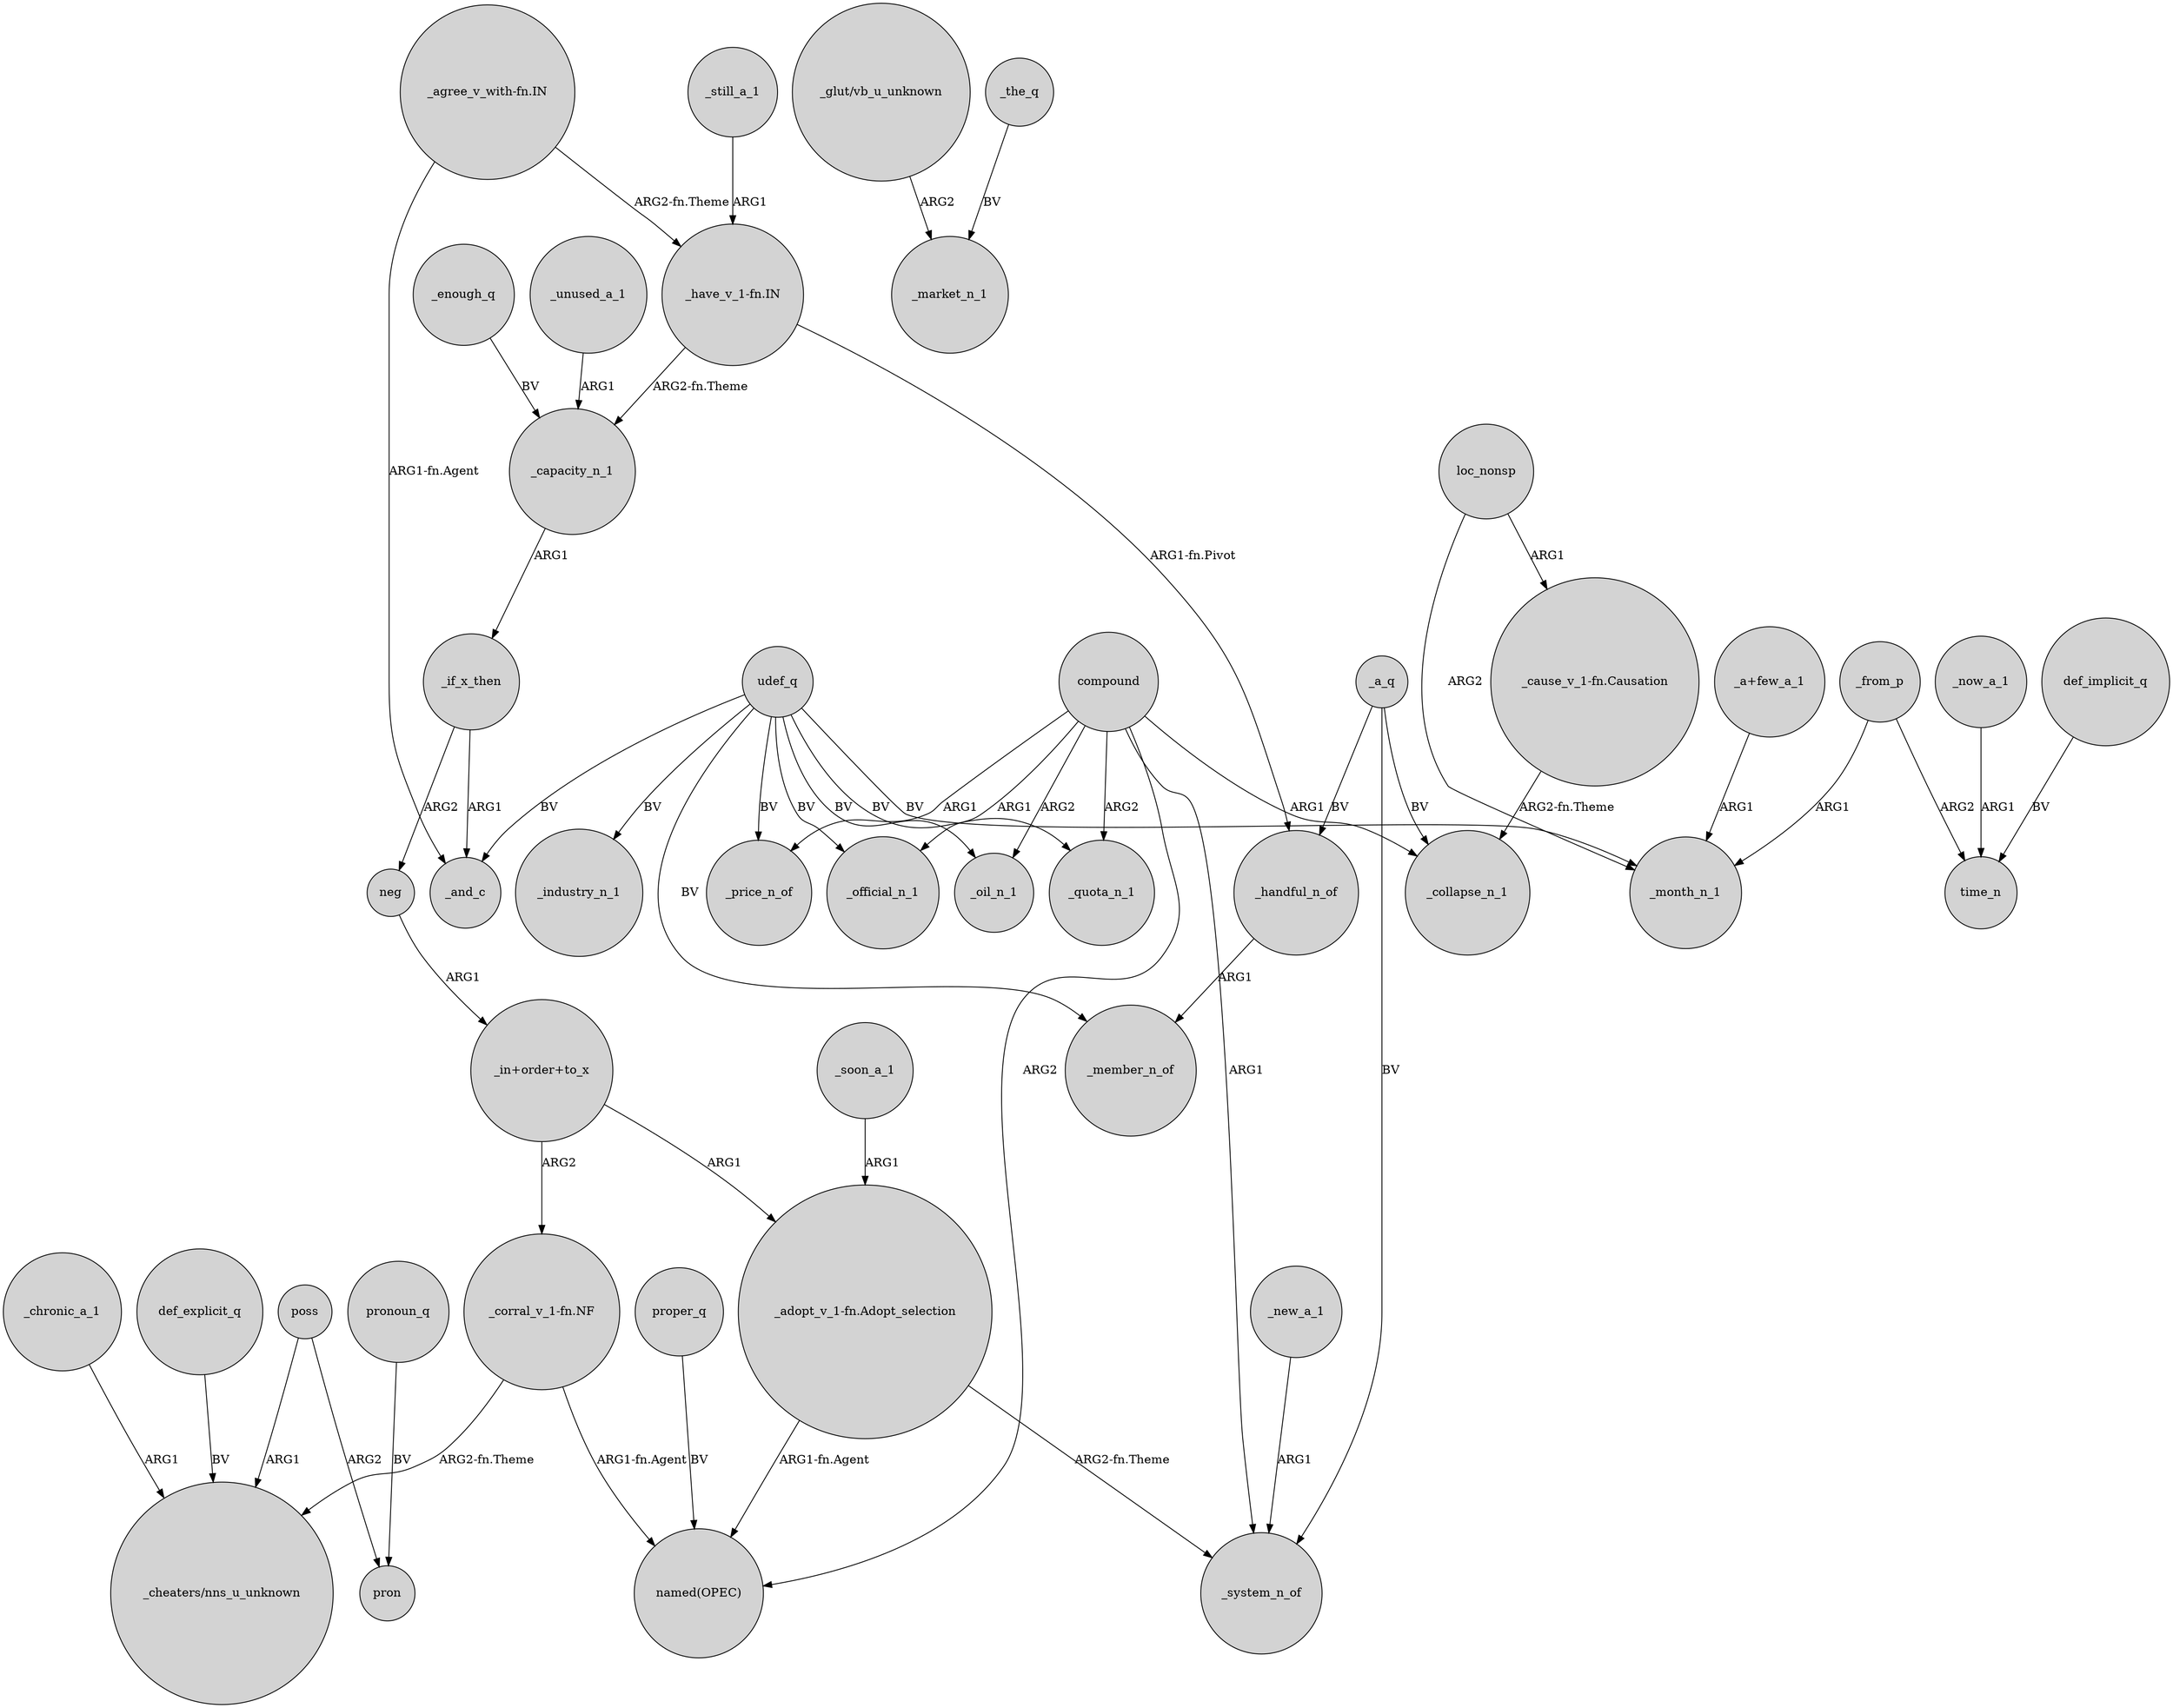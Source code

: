 digraph {
	node [shape=circle style=filled]
	_unused_a_1 -> _capacity_n_1 [label=ARG1]
	loc_nonsp -> "_cause_v_1-fn.Causation" [label=ARG1]
	def_explicit_q -> "_cheaters/nns_u_unknown" [label=BV]
	udef_q -> _price_n_of [label=BV]
	poss -> pron [label=ARG2]
	_capacity_n_1 -> _if_x_then [label=ARG1]
	"_agree_v_with-fn.IN" -> "_have_v_1-fn.IN" [label="ARG2-fn.Theme"]
	"_cause_v_1-fn.Causation" -> _collapse_n_1 [label="ARG2-fn.Theme"]
	"_have_v_1-fn.IN" -> _handful_n_of [label="ARG1-fn.Pivot"]
	_from_p -> _month_n_1 [label=ARG1]
	compound -> _system_n_of [label=ARG1]
	"_in+order+to_x" -> "_corral_v_1-fn.NF" [label=ARG2]
	neg -> "_in+order+to_x" [label=ARG1]
	udef_q -> _month_n_1 [label=BV]
	"_have_v_1-fn.IN" -> _capacity_n_1 [label="ARG2-fn.Theme"]
	_still_a_1 -> "_have_v_1-fn.IN" [label=ARG1]
	"_in+order+to_x" -> "_adopt_v_1-fn.Adopt_selection" [label=ARG1]
	_if_x_then -> neg [label=ARG2]
	_new_a_1 -> _system_n_of [label=ARG1]
	compound -> _oil_n_1 [label=ARG2]
	pronoun_q -> pron [label=BV]
	compound -> "named(OPEC)" [label=ARG2]
	"_a+few_a_1" -> _month_n_1 [label=ARG1]
	udef_q -> _official_n_1 [label=BV]
	"_adopt_v_1-fn.Adopt_selection" -> "named(OPEC)" [label="ARG1-fn.Agent"]
	_a_q -> _handful_n_of [label=BV]
	udef_q -> _member_n_of [label=BV]
	_now_a_1 -> time_n [label=ARG1]
	_from_p -> time_n [label=ARG2]
	"_glut/vb_u_unknown" -> _market_n_1 [label=ARG2]
	compound -> _quota_n_1 [label=ARG2]
	udef_q -> _oil_n_1 [label=BV]
	_if_x_then -> _and_c [label=ARG1]
	_a_q -> _system_n_of [label=BV]
	compound -> _official_n_1 [label=ARG1]
	_a_q -> _collapse_n_1 [label=BV]
	_soon_a_1 -> "_adopt_v_1-fn.Adopt_selection" [label=ARG1]
	compound -> _collapse_n_1 [label=ARG1]
	"_adopt_v_1-fn.Adopt_selection" -> _system_n_of [label="ARG2-fn.Theme"]
	"_agree_v_with-fn.IN" -> _and_c [label="ARG1-fn.Agent"]
	proper_q -> "named(OPEC)" [label=BV]
	udef_q -> _quota_n_1 [label=BV]
	compound -> _price_n_of [label=ARG1]
	_handful_n_of -> _member_n_of [label=ARG1]
	_the_q -> _market_n_1 [label=BV]
	udef_q -> _and_c [label=BV]
	_enough_q -> _capacity_n_1 [label=BV]
	loc_nonsp -> _month_n_1 [label=ARG2]
	_chronic_a_1 -> "_cheaters/nns_u_unknown" [label=ARG1]
	"_corral_v_1-fn.NF" -> "named(OPEC)" [label="ARG1-fn.Agent"]
	udef_q -> _industry_n_1 [label=BV]
	"_corral_v_1-fn.NF" -> "_cheaters/nns_u_unknown" [label="ARG2-fn.Theme"]
	def_implicit_q -> time_n [label=BV]
	poss -> "_cheaters/nns_u_unknown" [label=ARG1]
}
